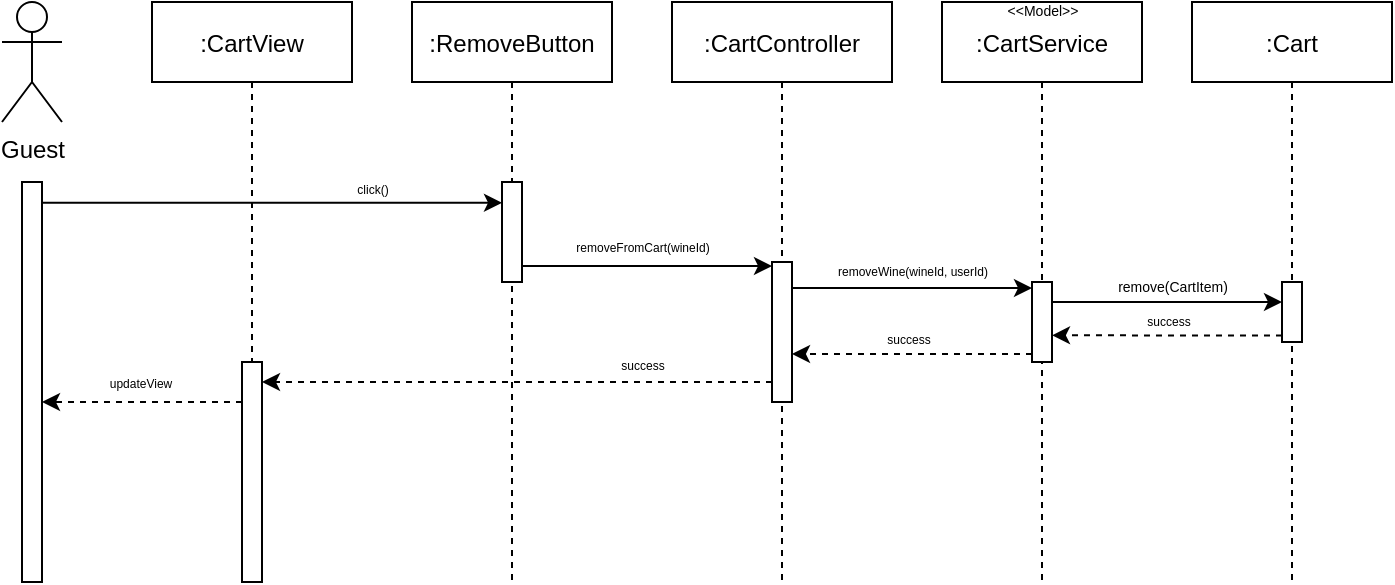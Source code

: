 <mxfile version="15.8.7" type="device" pages="3"><diagram id="kgpKYQtTHZ0yAKxKKP6v" name="RemoveWine"><mxGraphModel dx="946" dy="608" grid="1" gridSize="10" guides="1" tooltips="1" connect="1" arrows="1" fold="1" page="1" pageScale="1" pageWidth="850" pageHeight="1100" math="0" shadow="0"><root><mxCell id="0"/><mxCell id="1" parent="0"/><mxCell id="97-DfJ8-c1st_kCDLSU0-1" value=":RemoveButton" style="shape=umlLifeline;perimeter=lifelinePerimeter;container=1;collapsible=0;recursiveResize=0;rounded=0;shadow=0;strokeWidth=1;" parent="1" vertex="1"><mxGeometry x="285" y="100" width="100" height="290" as="geometry"/></mxCell><mxCell id="97-DfJ8-c1st_kCDLSU0-2" value="" style="points=[];perimeter=orthogonalPerimeter;rounded=0;shadow=0;strokeWidth=1;" parent="97-DfJ8-c1st_kCDLSU0-1" vertex="1"><mxGeometry x="45" y="90" width="10" height="50" as="geometry"/></mxCell><mxCell id="97-DfJ8-c1st_kCDLSU0-3" value="Guest" style="shape=umlActor;verticalLabelPosition=bottom;verticalAlign=top;html=1;outlineConnect=0;" parent="1" vertex="1"><mxGeometry x="80" y="100" width="30" height="60" as="geometry"/></mxCell><mxCell id="97-DfJ8-c1st_kCDLSU0-5" value="" style="points=[];perimeter=orthogonalPerimeter;rounded=0;shadow=0;strokeWidth=1;" parent="1" vertex="1"><mxGeometry x="90" y="190" width="10" height="200" as="geometry"/></mxCell><mxCell id="97-DfJ8-c1st_kCDLSU0-6" value=":CartController" style="shape=umlLifeline;perimeter=lifelinePerimeter;container=1;collapsible=0;recursiveResize=0;rounded=0;shadow=0;strokeWidth=1;" parent="1" vertex="1"><mxGeometry x="415" y="100" width="110" height="290" as="geometry"/></mxCell><mxCell id="97-DfJ8-c1st_kCDLSU0-7" value="" style="points=[];perimeter=orthogonalPerimeter;rounded=0;shadow=0;strokeWidth=1;" parent="97-DfJ8-c1st_kCDLSU0-6" vertex="1"><mxGeometry x="50" y="130" width="10" height="70" as="geometry"/></mxCell><mxCell id="97-DfJ8-c1st_kCDLSU0-9" value=":CartService" style="shape=umlLifeline;perimeter=lifelinePerimeter;container=1;collapsible=0;recursiveResize=0;rounded=0;shadow=0;strokeWidth=1;" parent="1" vertex="1"><mxGeometry x="550" y="100" width="100" height="290" as="geometry"/></mxCell><mxCell id="97-DfJ8-c1st_kCDLSU0-10" value="" style="points=[];perimeter=orthogonalPerimeter;rounded=0;shadow=0;strokeWidth=1;" parent="97-DfJ8-c1st_kCDLSU0-9" vertex="1"><mxGeometry x="45" y="140" width="10" height="40" as="geometry"/></mxCell><mxCell id="97-DfJ8-c1st_kCDLSU0-11" value="&amp;lt;&amp;lt;Model&amp;gt;&amp;gt;" style="text;html=1;align=center;verticalAlign=middle;resizable=0;points=[];autosize=1;strokeColor=none;fillColor=none;strokeWidth=1;fontSize=7;" parent="97-DfJ8-c1st_kCDLSU0-9" vertex="1"><mxGeometry x="25" width="50" height="10" as="geometry"/></mxCell><mxCell id="97-DfJ8-c1st_kCDLSU0-12" style="edgeStyle=orthogonalEdgeStyle;rounded=0;orthogonalLoop=1;jettySize=auto;html=1;" parent="1" edge="1"><mxGeometry relative="1" as="geometry"><mxPoint x="465.0" y="232" as="targetPoint"/><Array as="points"><mxPoint x="465" y="232"/></Array><mxPoint x="340.0" y="232" as="sourcePoint"/></mxGeometry></mxCell><mxCell id="97-DfJ8-c1st_kCDLSU0-13" value="removeFromCart(wineId)" style="text;html=1;align=center;verticalAlign=middle;resizable=0;points=[];autosize=1;strokeColor=none;fillColor=none;fontSize=6;" parent="1" vertex="1"><mxGeometry x="360" y="218" width="80" height="10" as="geometry"/></mxCell><mxCell id="97-DfJ8-c1st_kCDLSU0-14" value="click()" style="text;html=1;align=center;verticalAlign=middle;resizable=0;points=[];autosize=1;strokeColor=none;fillColor=none;fontSize=6;" parent="1" vertex="1"><mxGeometry x="250" y="189" width="30" height="10" as="geometry"/></mxCell><mxCell id="97-DfJ8-c1st_kCDLSU0-15" style="edgeStyle=orthogonalEdgeStyle;rounded=0;orthogonalLoop=1;jettySize=auto;html=1;" parent="1" edge="1"><mxGeometry relative="1" as="geometry"><mxPoint x="330.0" y="200.414" as="targetPoint"/><Array as="points"><mxPoint x="275" y="200"/><mxPoint x="275" y="200"/></Array><mxPoint x="100" y="200.43" as="sourcePoint"/></mxGeometry></mxCell><mxCell id="97-DfJ8-c1st_kCDLSU0-16" value="removeWine(wineId, userId)" style="text;html=1;align=center;verticalAlign=middle;resizable=0;points=[];autosize=1;strokeColor=none;fillColor=none;fontSize=6;" parent="1" vertex="1"><mxGeometry x="490" y="230" width="90" height="10" as="geometry"/></mxCell><mxCell id="97-DfJ8-c1st_kCDLSU0-17" style="edgeStyle=orthogonalEdgeStyle;rounded=0;orthogonalLoop=1;jettySize=auto;html=1;" parent="1" edge="1"><mxGeometry relative="1" as="geometry"><mxPoint x="595.0" y="243" as="targetPoint"/><Array as="points"><mxPoint x="475" y="243"/></Array><mxPoint x="475.0" y="245.029" as="sourcePoint"/></mxGeometry></mxCell><mxCell id="97-DfJ8-c1st_kCDLSU0-18" style="edgeStyle=orthogonalEdgeStyle;rounded=0;orthogonalLoop=1;jettySize=auto;html=1;dashed=1;" parent="1" edge="1"><mxGeometry relative="1" as="geometry"><mxPoint x="595.0" y="276" as="sourcePoint"/><mxPoint x="475.0" y="276" as="targetPoint"/><Array as="points"><mxPoint x="535" y="276"/><mxPoint x="535" y="276"/></Array></mxGeometry></mxCell><mxCell id="97-DfJ8-c1st_kCDLSU0-19" value="success" style="text;html=1;align=center;verticalAlign=middle;resizable=0;points=[];autosize=1;strokeColor=none;fillColor=none;fontSize=6;" parent="1" vertex="1"><mxGeometry x="513" y="264" width="40" height="10" as="geometry"/></mxCell><mxCell id="97-DfJ8-c1st_kCDLSU0-20" value="success" style="text;html=1;align=center;verticalAlign=middle;resizable=0;points=[];autosize=1;strokeColor=none;fillColor=none;fontSize=6;" parent="1" vertex="1"><mxGeometry x="380" y="277" width="40" height="10" as="geometry"/></mxCell><mxCell id="97-DfJ8-c1st_kCDLSU0-21" style="edgeStyle=orthogonalEdgeStyle;rounded=0;orthogonalLoop=1;jettySize=auto;html=1;dashed=1;" parent="1" source="97-DfJ8-c1st_kCDLSU0-7" target="97-DfJ8-c1st_kCDLSU0-29" edge="1"><mxGeometry relative="1" as="geometry"><mxPoint x="335" y="286" as="sourcePoint"/><mxPoint x="100" y="286" as="targetPoint"/><Array as="points"><mxPoint x="405" y="290"/><mxPoint x="405" y="290"/></Array></mxGeometry></mxCell><mxCell id="97-DfJ8-c1st_kCDLSU0-22" value=":Cart" style="shape=umlLifeline;perimeter=lifelinePerimeter;container=1;collapsible=0;recursiveResize=0;rounded=0;shadow=0;strokeWidth=1;" parent="1" vertex="1"><mxGeometry x="675" y="100" width="100" height="290" as="geometry"/></mxCell><mxCell id="97-DfJ8-c1st_kCDLSU0-23" value="" style="points=[];perimeter=orthogonalPerimeter;rounded=0;shadow=0;strokeWidth=1;" parent="97-DfJ8-c1st_kCDLSU0-22" vertex="1"><mxGeometry x="45" y="140" width="10" height="30" as="geometry"/></mxCell><mxCell id="97-DfJ8-c1st_kCDLSU0-24" value="success" style="text;html=1;align=center;verticalAlign=middle;resizable=0;points=[];autosize=1;strokeColor=none;fillColor=none;fontSize=6;" parent="97-DfJ8-c1st_kCDLSU0-22" vertex="1"><mxGeometry x="-32" y="154.66" width="40" height="10" as="geometry"/></mxCell><mxCell id="97-DfJ8-c1st_kCDLSU0-25" style="edgeStyle=orthogonalEdgeStyle;rounded=0;orthogonalLoop=1;jettySize=auto;html=1;dashed=1;" parent="97-DfJ8-c1st_kCDLSU0-22" edge="1"><mxGeometry relative="1" as="geometry"><mxPoint x="45" y="166.694" as="sourcePoint"/><mxPoint x="-70" y="166.66" as="targetPoint"/><Array as="points"><mxPoint x="-12" y="167"/></Array></mxGeometry></mxCell><mxCell id="97-DfJ8-c1st_kCDLSU0-26" style="edgeStyle=orthogonalEdgeStyle;rounded=0;orthogonalLoop=1;jettySize=auto;html=1;fontSize=7;" parent="1" source="97-DfJ8-c1st_kCDLSU0-10" target="97-DfJ8-c1st_kCDLSU0-23" edge="1"><mxGeometry relative="1" as="geometry"><Array as="points"><mxPoint x="665" y="250"/><mxPoint x="665" y="250"/></Array></mxGeometry></mxCell><mxCell id="97-DfJ8-c1st_kCDLSU0-27" value="remove(CartItem)" style="text;html=1;align=center;verticalAlign=middle;resizable=0;points=[];autosize=1;strokeColor=none;fillColor=none;fontSize=7;" parent="1" vertex="1"><mxGeometry x="630" y="238" width="70" height="10" as="geometry"/></mxCell><mxCell id="97-DfJ8-c1st_kCDLSU0-28" value=":CartView" style="shape=umlLifeline;perimeter=lifelinePerimeter;container=1;collapsible=0;recursiveResize=0;rounded=0;shadow=0;strokeWidth=1;" parent="1" vertex="1"><mxGeometry x="155" y="100" width="100" height="290" as="geometry"/></mxCell><mxCell id="97-DfJ8-c1st_kCDLSU0-29" value="" style="points=[];perimeter=orthogonalPerimeter;rounded=0;shadow=0;strokeWidth=1;" parent="97-DfJ8-c1st_kCDLSU0-28" vertex="1"><mxGeometry x="45" y="180" width="10" height="110" as="geometry"/></mxCell><mxCell id="97-DfJ8-c1st_kCDLSU0-30" style="edgeStyle=orthogonalEdgeStyle;rounded=0;orthogonalLoop=1;jettySize=auto;html=1;dashed=1;" parent="97-DfJ8-c1st_kCDLSU0-28" source="97-DfJ8-c1st_kCDLSU0-29" edge="1"><mxGeometry relative="1" as="geometry"><mxPoint x="40" y="172" as="sourcePoint"/><mxPoint x="-55" y="200" as="targetPoint"/><Array as="points"><mxPoint x="-55" y="200"/></Array></mxGeometry></mxCell><mxCell id="97-DfJ8-c1st_kCDLSU0-31" value="updateView" style="text;html=1;align=center;verticalAlign=middle;resizable=0;points=[];autosize=1;strokeColor=none;fillColor=none;fontSize=6;" parent="1" vertex="1"><mxGeometry x="124" y="286" width="50" height="10" as="geometry"/></mxCell></root></mxGraphModel></diagram><diagram id="HmzrYk4GLOs2xYQJl021" name="UpdateQuantity"><mxGraphModel dx="1351" dy="869" grid="1" gridSize="10" guides="1" tooltips="1" connect="1" arrows="1" fold="1" page="1" pageScale="1" pageWidth="827" pageHeight="1169" math="0" shadow="0"><root><mxCell id="IxFGfy4HASrZiM5VVGWP-0"/><mxCell id="IxFGfy4HASrZiM5VVGWP-1" parent="IxFGfy4HASrZiM5VVGWP-0"/><mxCell id="brtbAkIfTm0_DJ5fx8OC-0" value=":AddButton" style="shape=umlLifeline;perimeter=lifelinePerimeter;container=1;collapsible=0;recursiveResize=0;rounded=0;shadow=0;strokeWidth=1;" vertex="1" parent="IxFGfy4HASrZiM5VVGWP-1"><mxGeometry x="285" y="100" width="100" height="290" as="geometry"/></mxCell><mxCell id="brtbAkIfTm0_DJ5fx8OC-1" value="" style="points=[];perimeter=orthogonalPerimeter;rounded=0;shadow=0;strokeWidth=1;" vertex="1" parent="brtbAkIfTm0_DJ5fx8OC-0"><mxGeometry x="45" y="90" width="10" height="50" as="geometry"/></mxCell><mxCell id="brtbAkIfTm0_DJ5fx8OC-2" value="Guest" style="shape=umlActor;verticalLabelPosition=bottom;verticalAlign=top;html=1;outlineConnect=0;" vertex="1" parent="IxFGfy4HASrZiM5VVGWP-1"><mxGeometry x="80" y="100" width="30" height="60" as="geometry"/></mxCell><mxCell id="brtbAkIfTm0_DJ5fx8OC-3" value="" style="points=[];perimeter=orthogonalPerimeter;rounded=0;shadow=0;strokeWidth=1;" vertex="1" parent="IxFGfy4HASrZiM5VVGWP-1"><mxGeometry x="90" y="190" width="10" height="200" as="geometry"/></mxCell><mxCell id="brtbAkIfTm0_DJ5fx8OC-4" value=":CartController" style="shape=umlLifeline;perimeter=lifelinePerimeter;container=1;collapsible=0;recursiveResize=0;rounded=0;shadow=0;strokeWidth=1;" vertex="1" parent="IxFGfy4HASrZiM5VVGWP-1"><mxGeometry x="415" y="100" width="110" height="290" as="geometry"/></mxCell><mxCell id="brtbAkIfTm0_DJ5fx8OC-5" value="" style="points=[];perimeter=orthogonalPerimeter;rounded=0;shadow=0;strokeWidth=1;" vertex="1" parent="brtbAkIfTm0_DJ5fx8OC-4"><mxGeometry x="50" y="130" width="10" height="70" as="geometry"/></mxCell><mxCell id="brtbAkIfTm0_DJ5fx8OC-6" value=":CartService" style="shape=umlLifeline;perimeter=lifelinePerimeter;container=1;collapsible=0;recursiveResize=0;rounded=0;shadow=0;strokeWidth=1;" vertex="1" parent="IxFGfy4HASrZiM5VVGWP-1"><mxGeometry x="550" y="100" width="100" height="290" as="geometry"/></mxCell><mxCell id="brtbAkIfTm0_DJ5fx8OC-7" value="" style="points=[];perimeter=orthogonalPerimeter;rounded=0;shadow=0;strokeWidth=1;" vertex="1" parent="brtbAkIfTm0_DJ5fx8OC-6"><mxGeometry x="45" y="140" width="10" height="40" as="geometry"/></mxCell><mxCell id="brtbAkIfTm0_DJ5fx8OC-8" value="&amp;lt;&amp;lt;Model&amp;gt;&amp;gt;" style="text;html=1;align=center;verticalAlign=middle;resizable=0;points=[];autosize=1;strokeColor=none;fillColor=none;strokeWidth=1;fontSize=7;" vertex="1" parent="brtbAkIfTm0_DJ5fx8OC-6"><mxGeometry x="25" width="50" height="10" as="geometry"/></mxCell><mxCell id="brtbAkIfTm0_DJ5fx8OC-9" style="edgeStyle=orthogonalEdgeStyle;rounded=0;orthogonalLoop=1;jettySize=auto;html=1;" edge="1" parent="IxFGfy4HASrZiM5VVGWP-1"><mxGeometry relative="1" as="geometry"><mxPoint x="465.0" y="232" as="targetPoint"/><Array as="points"><mxPoint x="465" y="232"/></Array><mxPoint x="340.0" y="232" as="sourcePoint"/></mxGeometry></mxCell><mxCell id="brtbAkIfTm0_DJ5fx8OC-10" value="updateQuantity(wineId, quantity)" style="text;html=1;align=center;verticalAlign=middle;resizable=0;points=[];autosize=1;strokeColor=none;fillColor=none;fontSize=6;" vertex="1" parent="IxFGfy4HASrZiM5VVGWP-1"><mxGeometry x="350" y="218" width="100" height="10" as="geometry"/></mxCell><mxCell id="brtbAkIfTm0_DJ5fx8OC-11" value="click()" style="text;html=1;align=center;verticalAlign=middle;resizable=0;points=[];autosize=1;strokeColor=none;fillColor=none;fontSize=6;" vertex="1" parent="IxFGfy4HASrZiM5VVGWP-1"><mxGeometry x="250" y="189" width="30" height="10" as="geometry"/></mxCell><mxCell id="brtbAkIfTm0_DJ5fx8OC-12" style="edgeStyle=orthogonalEdgeStyle;rounded=0;orthogonalLoop=1;jettySize=auto;html=1;" edge="1" parent="IxFGfy4HASrZiM5VVGWP-1"><mxGeometry relative="1" as="geometry"><mxPoint x="330.0" y="200.414" as="targetPoint"/><Array as="points"><mxPoint x="275" y="200"/><mxPoint x="275" y="200"/></Array><mxPoint x="100" y="200.43" as="sourcePoint"/></mxGeometry></mxCell><mxCell id="brtbAkIfTm0_DJ5fx8OC-13" value="updateCartItem(wineId, userId, quantity)" style="text;html=1;align=center;verticalAlign=middle;resizable=0;points=[];autosize=1;strokeColor=none;fillColor=none;fontSize=6;" vertex="1" parent="IxFGfy4HASrZiM5VVGWP-1"><mxGeometry x="475" y="230" width="120" height="10" as="geometry"/></mxCell><mxCell id="brtbAkIfTm0_DJ5fx8OC-14" style="edgeStyle=orthogonalEdgeStyle;rounded=0;orthogonalLoop=1;jettySize=auto;html=1;" edge="1" parent="IxFGfy4HASrZiM5VVGWP-1"><mxGeometry relative="1" as="geometry"><mxPoint x="595.0" y="243" as="targetPoint"/><Array as="points"><mxPoint x="475" y="243"/></Array><mxPoint x="475.0" y="245.029" as="sourcePoint"/></mxGeometry></mxCell><mxCell id="brtbAkIfTm0_DJ5fx8OC-15" style="edgeStyle=orthogonalEdgeStyle;rounded=0;orthogonalLoop=1;jettySize=auto;html=1;dashed=1;" edge="1" parent="IxFGfy4HASrZiM5VVGWP-1"><mxGeometry relative="1" as="geometry"><mxPoint x="595.0" y="276" as="sourcePoint"/><mxPoint x="475.0" y="276" as="targetPoint"/><Array as="points"><mxPoint x="535" y="276"/><mxPoint x="535" y="276"/></Array></mxGeometry></mxCell><mxCell id="brtbAkIfTm0_DJ5fx8OC-16" value="success" style="text;html=1;align=center;verticalAlign=middle;resizable=0;points=[];autosize=1;strokeColor=none;fillColor=none;fontSize=6;" vertex="1" parent="IxFGfy4HASrZiM5VVGWP-1"><mxGeometry x="513" y="264" width="40" height="10" as="geometry"/></mxCell><mxCell id="brtbAkIfTm0_DJ5fx8OC-17" value="success" style="text;html=1;align=center;verticalAlign=middle;resizable=0;points=[];autosize=1;strokeColor=none;fillColor=none;fontSize=6;" vertex="1" parent="IxFGfy4HASrZiM5VVGWP-1"><mxGeometry x="380" y="277" width="40" height="10" as="geometry"/></mxCell><mxCell id="brtbAkIfTm0_DJ5fx8OC-18" style="edgeStyle=orthogonalEdgeStyle;rounded=0;orthogonalLoop=1;jettySize=auto;html=1;dashed=1;" edge="1" parent="IxFGfy4HASrZiM5VVGWP-1" source="brtbAkIfTm0_DJ5fx8OC-5" target="brtbAkIfTm0_DJ5fx8OC-26"><mxGeometry relative="1" as="geometry"><mxPoint x="335" y="286" as="sourcePoint"/><mxPoint x="100" y="286" as="targetPoint"/><Array as="points"><mxPoint x="405" y="290"/><mxPoint x="405" y="290"/></Array></mxGeometry></mxCell><mxCell id="brtbAkIfTm0_DJ5fx8OC-19" value=":Cart" style="shape=umlLifeline;perimeter=lifelinePerimeter;container=1;collapsible=0;recursiveResize=0;rounded=0;shadow=0;strokeWidth=1;" vertex="1" parent="IxFGfy4HASrZiM5VVGWP-1"><mxGeometry x="675" y="100" width="100" height="290" as="geometry"/></mxCell><mxCell id="brtbAkIfTm0_DJ5fx8OC-20" value="" style="points=[];perimeter=orthogonalPerimeter;rounded=0;shadow=0;strokeWidth=1;" vertex="1" parent="brtbAkIfTm0_DJ5fx8OC-19"><mxGeometry x="45" y="140" width="10" height="30" as="geometry"/></mxCell><mxCell id="brtbAkIfTm0_DJ5fx8OC-21" value="success" style="text;html=1;align=center;verticalAlign=middle;resizable=0;points=[];autosize=1;strokeColor=none;fillColor=none;fontSize=6;" vertex="1" parent="brtbAkIfTm0_DJ5fx8OC-19"><mxGeometry x="-32" y="154.66" width="40" height="10" as="geometry"/></mxCell><mxCell id="brtbAkIfTm0_DJ5fx8OC-22" style="edgeStyle=orthogonalEdgeStyle;rounded=0;orthogonalLoop=1;jettySize=auto;html=1;dashed=1;" edge="1" parent="brtbAkIfTm0_DJ5fx8OC-19"><mxGeometry relative="1" as="geometry"><mxPoint x="45" y="166.694" as="sourcePoint"/><mxPoint x="-70" y="166.66" as="targetPoint"/><Array as="points"><mxPoint x="-12" y="167"/></Array></mxGeometry></mxCell><mxCell id="brtbAkIfTm0_DJ5fx8OC-23" style="edgeStyle=orthogonalEdgeStyle;rounded=0;orthogonalLoop=1;jettySize=auto;html=1;fontSize=7;" edge="1" parent="IxFGfy4HASrZiM5VVGWP-1" source="brtbAkIfTm0_DJ5fx8OC-7" target="brtbAkIfTm0_DJ5fx8OC-20"><mxGeometry relative="1" as="geometry"><Array as="points"><mxPoint x="665" y="250"/><mxPoint x="665" y="250"/></Array></mxGeometry></mxCell><mxCell id="brtbAkIfTm0_DJ5fx8OC-24" value="update(CartItem)" style="text;html=1;align=center;verticalAlign=middle;resizable=0;points=[];autosize=1;strokeColor=none;fillColor=none;fontSize=7;" vertex="1" parent="IxFGfy4HASrZiM5VVGWP-1"><mxGeometry x="630" y="238" width="70" height="10" as="geometry"/></mxCell><mxCell id="brtbAkIfTm0_DJ5fx8OC-25" value=":CartView" style="shape=umlLifeline;perimeter=lifelinePerimeter;container=1;collapsible=0;recursiveResize=0;rounded=0;shadow=0;strokeWidth=1;" vertex="1" parent="IxFGfy4HASrZiM5VVGWP-1"><mxGeometry x="155" y="100" width="100" height="290" as="geometry"/></mxCell><mxCell id="brtbAkIfTm0_DJ5fx8OC-26" value="" style="points=[];perimeter=orthogonalPerimeter;rounded=0;shadow=0;strokeWidth=1;" vertex="1" parent="brtbAkIfTm0_DJ5fx8OC-25"><mxGeometry x="45" y="180" width="10" height="110" as="geometry"/></mxCell><mxCell id="brtbAkIfTm0_DJ5fx8OC-27" style="edgeStyle=orthogonalEdgeStyle;rounded=0;orthogonalLoop=1;jettySize=auto;html=1;dashed=1;" edge="1" parent="brtbAkIfTm0_DJ5fx8OC-25" source="brtbAkIfTm0_DJ5fx8OC-26"><mxGeometry relative="1" as="geometry"><mxPoint x="40" y="172" as="sourcePoint"/><mxPoint x="-55" y="200" as="targetPoint"/><Array as="points"><mxPoint x="-55" y="200"/></Array></mxGeometry></mxCell><mxCell id="brtbAkIfTm0_DJ5fx8OC-28" value="updateView" style="text;html=1;align=center;verticalAlign=middle;resizable=0;points=[];autosize=1;strokeColor=none;fillColor=none;fontSize=6;" vertex="1" parent="IxFGfy4HASrZiM5VVGWP-1"><mxGeometry x="124" y="286" width="50" height="10" as="geometry"/></mxCell><mxCell id="brtbAkIfTm0_DJ5fx8OC-29" value="Same behaviour for &quot;DecreaseButton&quot;" style="shape=note;whiteSpace=wrap;html=1;backgroundOutline=1;darkOpacity=0.05;fontSize=6;verticalAlign=bottom;" vertex="1" parent="IxFGfy4HASrZiM5VVGWP-1"><mxGeometry x="330" y="60" width="55" height="50" as="geometry"/></mxCell></root></mxGraphModel></diagram><diagram id="XshiJYPdaj_Dd31k0nbU" name="GoToCheckout"><mxGraphModel dx="788" dy="507" grid="1" gridSize="10" guides="1" tooltips="1" connect="1" arrows="1" fold="1" page="1" pageScale="1" pageWidth="827" pageHeight="1169" math="0" shadow="0"><root><mxCell id="eY75vSamTvWwyPKPK0NP-0"/><mxCell id="eY75vSamTvWwyPKPK0NP-1" parent="eY75vSamTvWwyPKPK0NP-0"/><mxCell id="ujJnkQa40vNcIZH2YwUP-0" value=":PayButton" style="shape=umlLifeline;perimeter=lifelinePerimeter;container=1;collapsible=0;recursiveResize=0;rounded=0;shadow=0;strokeWidth=1;" vertex="1" parent="eY75vSamTvWwyPKPK0NP-1"><mxGeometry x="285" y="100" width="100" height="290" as="geometry"/></mxCell><mxCell id="ujJnkQa40vNcIZH2YwUP-1" value="" style="points=[];perimeter=orthogonalPerimeter;rounded=0;shadow=0;strokeWidth=1;" vertex="1" parent="ujJnkQa40vNcIZH2YwUP-0"><mxGeometry x="45" y="90" width="10" height="50" as="geometry"/></mxCell><mxCell id="ujJnkQa40vNcIZH2YwUP-2" value="Registrato" style="shape=umlActor;verticalLabelPosition=bottom;verticalAlign=top;html=1;outlineConnect=0;" vertex="1" parent="eY75vSamTvWwyPKPK0NP-1"><mxGeometry x="80" y="100" width="30" height="60" as="geometry"/></mxCell><mxCell id="ujJnkQa40vNcIZH2YwUP-3" value="" style="points=[];perimeter=orthogonalPerimeter;rounded=0;shadow=0;strokeWidth=1;" vertex="1" parent="eY75vSamTvWwyPKPK0NP-1"><mxGeometry x="90" y="190" width="10" height="200" as="geometry"/></mxCell><mxCell id="ujJnkQa40vNcIZH2YwUP-4" value=":PaymentController" style="shape=umlLifeline;perimeter=lifelinePerimeter;container=1;collapsible=0;recursiveResize=0;rounded=0;shadow=0;strokeWidth=1;" vertex="1" parent="eY75vSamTvWwyPKPK0NP-1"><mxGeometry x="415" y="100" width="110" height="290" as="geometry"/></mxCell><mxCell id="ujJnkQa40vNcIZH2YwUP-5" value="" style="points=[];perimeter=orthogonalPerimeter;rounded=0;shadow=0;strokeWidth=1;" vertex="1" parent="ujJnkQa40vNcIZH2YwUP-4"><mxGeometry x="50" y="130" width="10" height="70" as="geometry"/></mxCell><mxCell id="ujJnkQa40vNcIZH2YwUP-6" value=":CartService" style="shape=umlLifeline;perimeter=lifelinePerimeter;container=1;collapsible=0;recursiveResize=0;rounded=0;shadow=0;strokeWidth=1;" vertex="1" parent="eY75vSamTvWwyPKPK0NP-1"><mxGeometry x="550" y="100" width="100" height="290" as="geometry"/></mxCell><mxCell id="ujJnkQa40vNcIZH2YwUP-7" value="" style="points=[];perimeter=orthogonalPerimeter;rounded=0;shadow=0;strokeWidth=1;" vertex="1" parent="ujJnkQa40vNcIZH2YwUP-6"><mxGeometry x="45" y="140" width="10" height="40" as="geometry"/></mxCell><mxCell id="ujJnkQa40vNcIZH2YwUP-8" value="&amp;lt;&amp;lt;Model&amp;gt;&amp;gt;" style="text;html=1;align=center;verticalAlign=middle;resizable=0;points=[];autosize=1;strokeColor=none;fillColor=none;strokeWidth=1;fontSize=7;" vertex="1" parent="ujJnkQa40vNcIZH2YwUP-6"><mxGeometry x="25" width="50" height="10" as="geometry"/></mxCell><mxCell id="ujJnkQa40vNcIZH2YwUP-9" style="edgeStyle=orthogonalEdgeStyle;rounded=0;orthogonalLoop=1;jettySize=auto;html=1;" edge="1" parent="eY75vSamTvWwyPKPK0NP-1"><mxGeometry relative="1" as="geometry"><mxPoint x="465.0" y="232" as="targetPoint"/><Array as="points"><mxPoint x="465" y="232"/></Array><mxPoint x="340.0" y="232" as="sourcePoint"/></mxGeometry></mxCell><mxCell id="ujJnkQa40vNcIZH2YwUP-10" value="prepareForCheckout()" style="text;html=1;align=center;verticalAlign=middle;resizable=0;points=[];autosize=1;strokeColor=none;fillColor=none;fontSize=6;" vertex="1" parent="eY75vSamTvWwyPKPK0NP-1"><mxGeometry x="365" y="218" width="70" height="10" as="geometry"/></mxCell><mxCell id="ujJnkQa40vNcIZH2YwUP-11" value="click()" style="text;html=1;align=center;verticalAlign=middle;resizable=0;points=[];autosize=1;strokeColor=none;fillColor=none;fontSize=6;" vertex="1" parent="eY75vSamTvWwyPKPK0NP-1"><mxGeometry x="250" y="189" width="30" height="10" as="geometry"/></mxCell><mxCell id="ujJnkQa40vNcIZH2YwUP-12" style="edgeStyle=orthogonalEdgeStyle;rounded=0;orthogonalLoop=1;jettySize=auto;html=1;" edge="1" parent="eY75vSamTvWwyPKPK0NP-1"><mxGeometry relative="1" as="geometry"><mxPoint x="330.0" y="200.414" as="targetPoint"/><Array as="points"><mxPoint x="275" y="200"/><mxPoint x="275" y="200"/></Array><mxPoint x="100" y="200.43" as="sourcePoint"/></mxGeometry></mxCell><mxCell id="ujJnkQa40vNcIZH2YwUP-13" value="getItems(userId)" style="text;html=1;align=center;verticalAlign=middle;resizable=0;points=[];autosize=1;strokeColor=none;fillColor=none;fontSize=6;" vertex="1" parent="eY75vSamTvWwyPKPK0NP-1"><mxGeometry x="505" y="230" width="60" height="10" as="geometry"/></mxCell><mxCell id="ujJnkQa40vNcIZH2YwUP-14" style="edgeStyle=orthogonalEdgeStyle;rounded=0;orthogonalLoop=1;jettySize=auto;html=1;" edge="1" parent="eY75vSamTvWwyPKPK0NP-1"><mxGeometry relative="1" as="geometry"><mxPoint x="595.0" y="243" as="targetPoint"/><Array as="points"><mxPoint x="475" y="243"/></Array><mxPoint x="475.0" y="245.029" as="sourcePoint"/></mxGeometry></mxCell><mxCell id="ujJnkQa40vNcIZH2YwUP-15" style="edgeStyle=orthogonalEdgeStyle;rounded=0;orthogonalLoop=1;jettySize=auto;html=1;dashed=1;" edge="1" parent="eY75vSamTvWwyPKPK0NP-1"><mxGeometry relative="1" as="geometry"><mxPoint x="595.0" y="276" as="sourcePoint"/><mxPoint x="475.0" y="276" as="targetPoint"/><Array as="points"><mxPoint x="535" y="276"/><mxPoint x="535" y="276"/></Array></mxGeometry></mxCell><mxCell id="ujJnkQa40vNcIZH2YwUP-16" value="cartItems" style="text;html=1;align=center;verticalAlign=middle;resizable=0;points=[];autosize=1;strokeColor=none;fillColor=none;fontSize=6;" vertex="1" parent="eY75vSamTvWwyPKPK0NP-1"><mxGeometry x="513" y="264" width="40" height="10" as="geometry"/></mxCell><mxCell id="ujJnkQa40vNcIZH2YwUP-19" value=":Cart" style="shape=umlLifeline;perimeter=lifelinePerimeter;container=1;collapsible=0;recursiveResize=0;rounded=0;shadow=0;strokeWidth=1;" vertex="1" parent="eY75vSamTvWwyPKPK0NP-1"><mxGeometry x="675" y="100" width="100" height="290" as="geometry"/></mxCell><mxCell id="ujJnkQa40vNcIZH2YwUP-20" value="" style="points=[];perimeter=orthogonalPerimeter;rounded=0;shadow=0;strokeWidth=1;" vertex="1" parent="ujJnkQa40vNcIZH2YwUP-19"><mxGeometry x="45" y="140" width="10" height="30" as="geometry"/></mxCell><mxCell id="ujJnkQa40vNcIZH2YwUP-21" value="cartItems" style="text;html=1;align=center;verticalAlign=middle;resizable=0;points=[];autosize=1;strokeColor=none;fillColor=none;fontSize=6;" vertex="1" parent="ujJnkQa40vNcIZH2YwUP-19"><mxGeometry x="-32" y="154.66" width="40" height="10" as="geometry"/></mxCell><mxCell id="ujJnkQa40vNcIZH2YwUP-22" style="edgeStyle=orthogonalEdgeStyle;rounded=0;orthogonalLoop=1;jettySize=auto;html=1;dashed=1;" edge="1" parent="ujJnkQa40vNcIZH2YwUP-19"><mxGeometry relative="1" as="geometry"><mxPoint x="45" y="166.694" as="sourcePoint"/><mxPoint x="-70" y="166.66" as="targetPoint"/><Array as="points"><mxPoint x="-12" y="167"/></Array></mxGeometry></mxCell><mxCell id="ujJnkQa40vNcIZH2YwUP-23" style="edgeStyle=orthogonalEdgeStyle;rounded=0;orthogonalLoop=1;jettySize=auto;html=1;fontSize=7;" edge="1" parent="eY75vSamTvWwyPKPK0NP-1" source="ujJnkQa40vNcIZH2YwUP-7" target="ujJnkQa40vNcIZH2YwUP-20"><mxGeometry relative="1" as="geometry"><Array as="points"><mxPoint x="665" y="250"/><mxPoint x="665" y="250"/></Array></mxGeometry></mxCell><mxCell id="ujJnkQa40vNcIZH2YwUP-24" value="findAll(userId)" style="text;html=1;align=center;verticalAlign=middle;resizable=0;points=[];autosize=1;strokeColor=none;fillColor=none;fontSize=7;" vertex="1" parent="eY75vSamTvWwyPKPK0NP-1"><mxGeometry x="635" y="238" width="60" height="10" as="geometry"/></mxCell><mxCell id="ujJnkQa40vNcIZH2YwUP-25" value=":CheckoutView" style="shape=umlLifeline;perimeter=lifelinePerimeter;container=1;collapsible=0;recursiveResize=0;rounded=0;shadow=0;strokeWidth=1;" vertex="1" parent="eY75vSamTvWwyPKPK0NP-1"><mxGeometry x="155" y="100" width="100" height="290" as="geometry"/></mxCell><mxCell id="ujJnkQa40vNcIZH2YwUP-26" value="" style="points=[];perimeter=orthogonalPerimeter;rounded=0;shadow=0;strokeWidth=1;" vertex="1" parent="ujJnkQa40vNcIZH2YwUP-25"><mxGeometry x="45" y="180" width="10" height="110" as="geometry"/></mxCell><mxCell id="ujJnkQa40vNcIZH2YwUP-27" style="edgeStyle=orthogonalEdgeStyle;rounded=0;orthogonalLoop=1;jettySize=auto;html=1;dashed=1;" edge="1" parent="ujJnkQa40vNcIZH2YwUP-25"><mxGeometry relative="1" as="geometry"><mxPoint x="45" y="230" as="sourcePoint"/><mxPoint x="-55" y="230" as="targetPoint"/><Array as="points"><mxPoint x="-55" y="230"/></Array></mxGeometry></mxCell><mxCell id="ujJnkQa40vNcIZH2YwUP-28" value="updateView" style="text;html=1;align=center;verticalAlign=middle;resizable=0;points=[];autosize=1;strokeColor=none;fillColor=none;fontSize=6;" vertex="1" parent="eY75vSamTvWwyPKPK0NP-1"><mxGeometry x="124" y="316" width="50" height="10" as="geometry"/></mxCell><mxCell id="ujJnkQa40vNcIZH2YwUP-30" value=":PaymentController" style="shape=umlLifeline;perimeter=lifelinePerimeter;container=1;collapsible=0;recursiveResize=0;rounded=0;shadow=0;strokeWidth=1;" vertex="1" parent="eY75vSamTvWwyPKPK0NP-1"><mxGeometry x="800" y="98" width="110" height="290" as="geometry"/></mxCell><mxCell id="ujJnkQa40vNcIZH2YwUP-31" value="" style="points=[];perimeter=orthogonalPerimeter;rounded=0;shadow=0;strokeWidth=1;" vertex="1" parent="ujJnkQa40vNcIZH2YwUP-30"><mxGeometry x="50" y="188" width="10" height="40" as="geometry"/></mxCell><mxCell id="ujJnkQa40vNcIZH2YwUP-33" style="edgeStyle=orthogonalEdgeStyle;rounded=0;orthogonalLoop=1;jettySize=auto;html=1;fontSize=5;" edge="1" parent="eY75vSamTvWwyPKPK0NP-1" target="ujJnkQa40vNcIZH2YwUP-31"><mxGeometry relative="1" as="geometry"><mxPoint x="475" y="292.034" as="sourcePoint"/><mxPoint x="845" y="292.034" as="targetPoint"/><Array as="points"><mxPoint x="750" y="292"/><mxPoint x="750" y="292"/></Array></mxGeometry></mxCell><mxCell id="ujJnkQa40vNcIZH2YwUP-34" value="startSecureSession()" style="text;html=1;align=center;verticalAlign=middle;resizable=0;points=[];autosize=1;strokeColor=none;fillColor=none;fontSize=5;" vertex="1" parent="eY75vSamTvWwyPKPK0NP-1"><mxGeometry x="635" y="280" width="60" height="10" as="geometry"/></mxCell><mxCell id="ujJnkQa40vNcIZH2YwUP-35" style="edgeStyle=orthogonalEdgeStyle;rounded=0;orthogonalLoop=1;jettySize=auto;html=1;fontSize=5;dashed=1;" edge="1" parent="eY75vSamTvWwyPKPK0NP-1" source="ujJnkQa40vNcIZH2YwUP-31" target="ujJnkQa40vNcIZH2YwUP-26"><mxGeometry relative="1" as="geometry"><Array as="points"><mxPoint x="530" y="320"/><mxPoint x="530" y="320"/></Array></mxGeometry></mxCell><mxCell id="ujJnkQa40vNcIZH2YwUP-36" value="presentSecureCheckout" style="text;html=1;align=center;verticalAlign=middle;resizable=0;points=[];autosize=1;strokeColor=none;fillColor=none;fontSize=5;" vertex="1" parent="eY75vSamTvWwyPKPK0NP-1"><mxGeometry x="500" y="306" width="70" height="10" as="geometry"/></mxCell></root></mxGraphModel></diagram></mxfile>